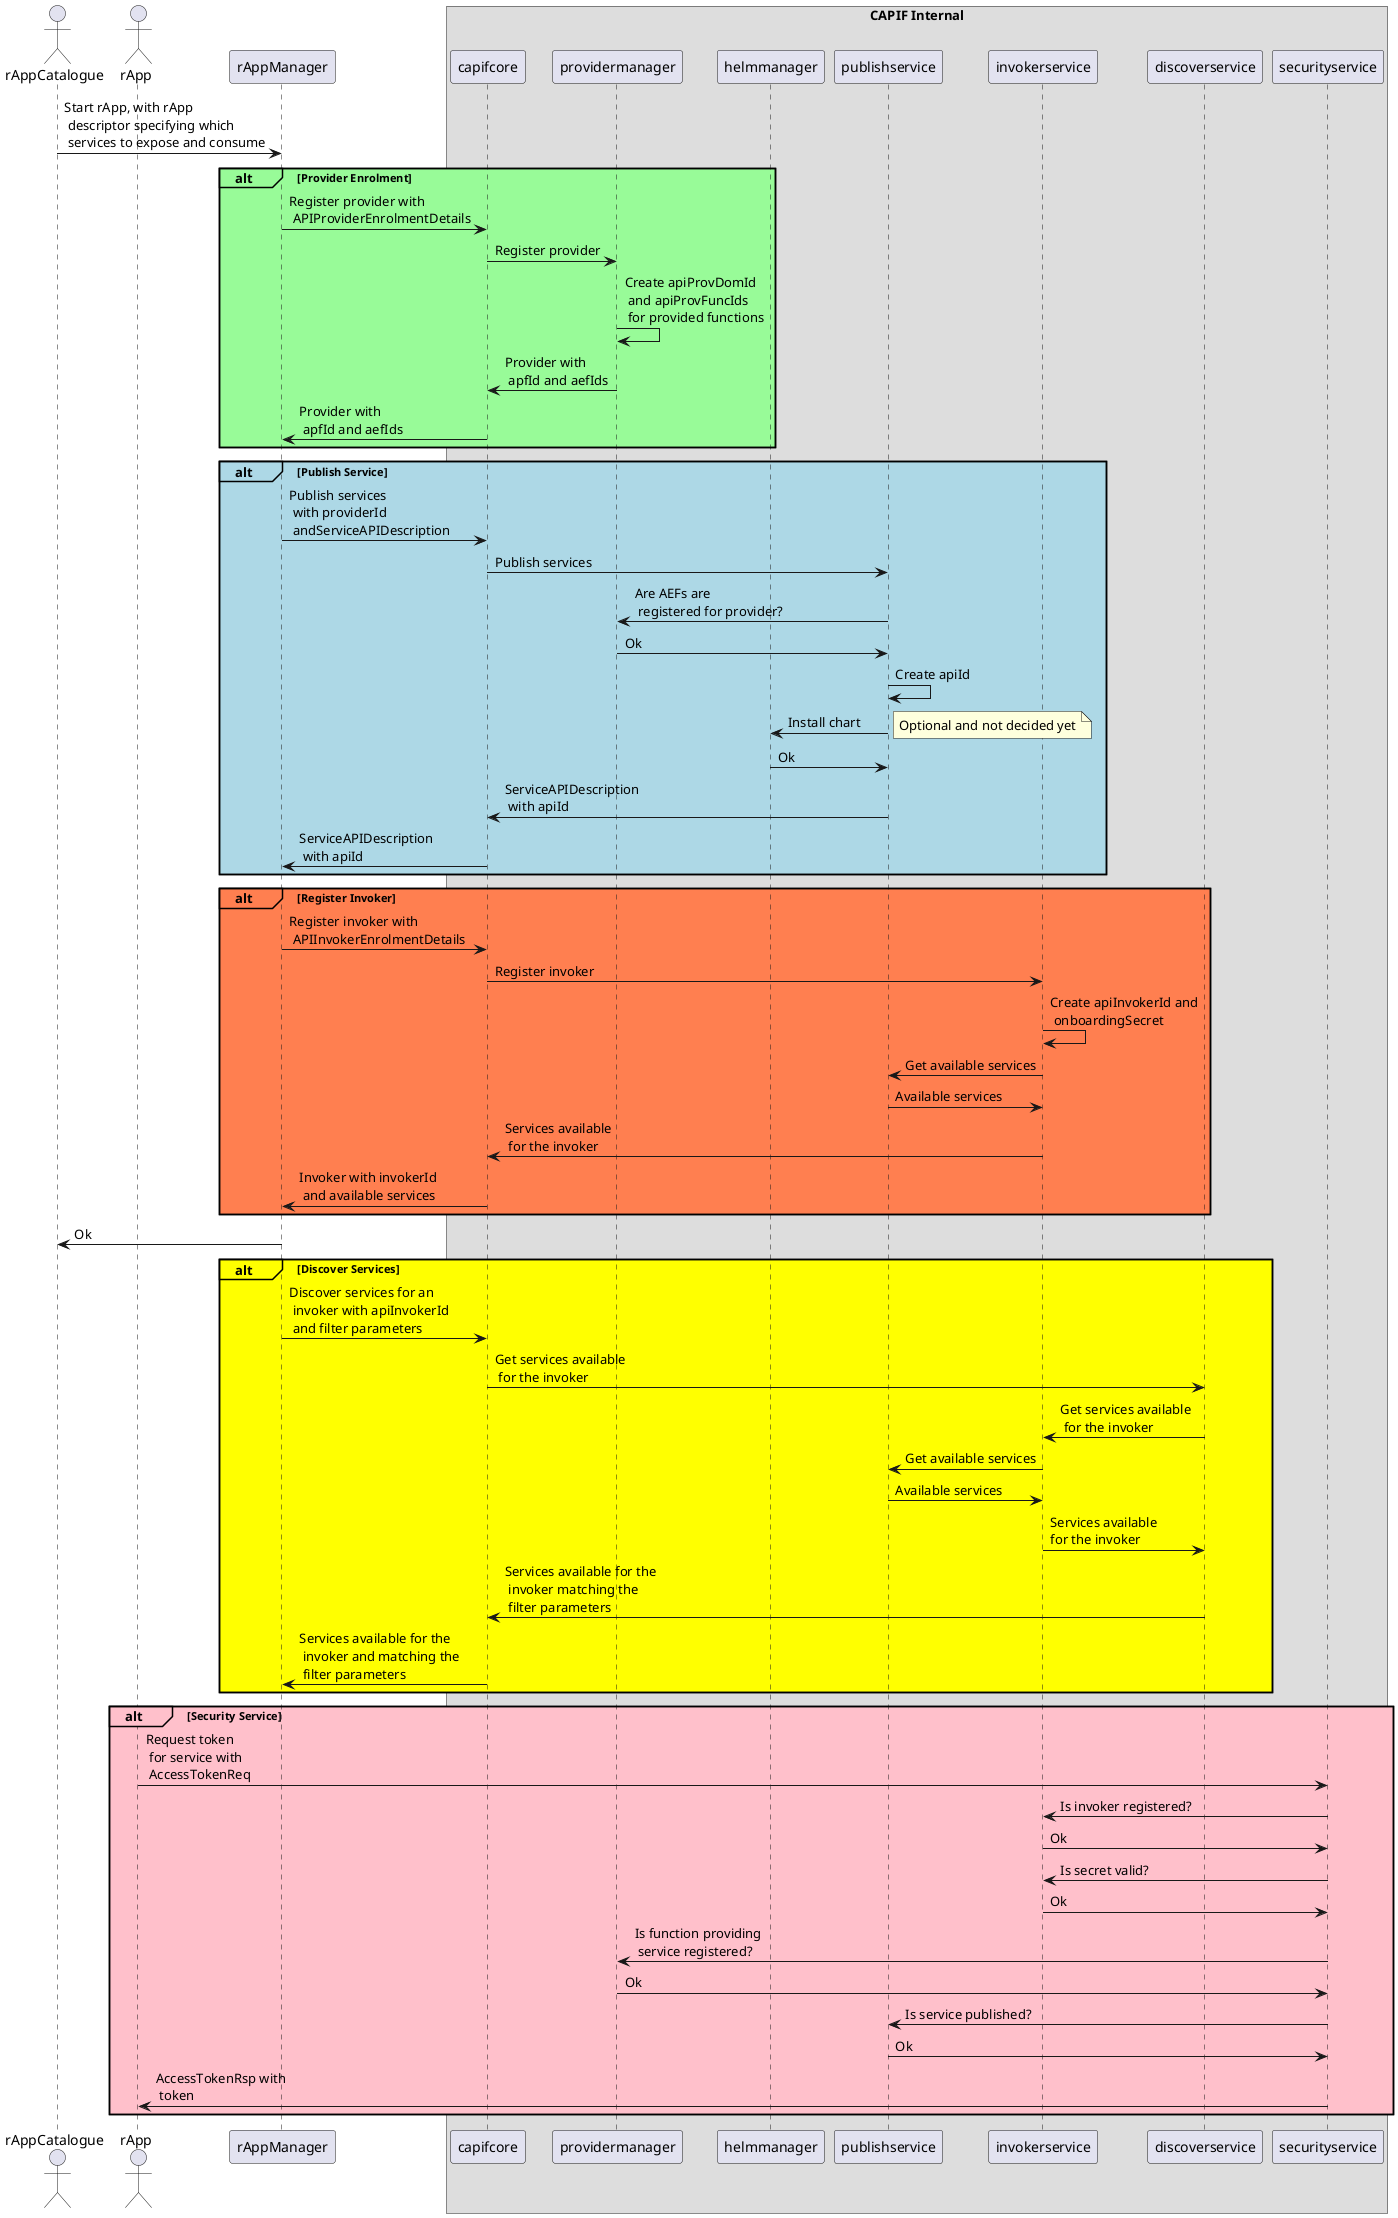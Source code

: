@startuml Register Provider
actor rAppCatalogue
actor rApp
participant rAppManager
box "CAPIF Internal"
participant capifcore
participant providermanager
participant helmmanager
participant publishservice
participant invokerservice
participant discoverservice
participant securityservice
end box

rAppCatalogue->rAppManager: Start rApp, with rApp\n descriptor specifying which\n services to expose and consume
alt#paleGreen #paleGreen Provider Enrolment
    rAppManager->capifcore: Register provider with\n APIProviderEnrolmentDetails
    capifcore->providermanager:Register provider
    providermanager->providermanager: Create apiProvDomId\n and apiProvFuncIds\n for provided functions
    providermanager->capifcore: Provider with\n apfId and aefIds
    capifcore->rAppManager: Provider with\n apfId and aefIds
end
alt#LightBlue #LightBlue Publish Service
    rAppManager->capifcore: Publish services\n with providerId\n andServiceAPIDescription
    capifcore->publishservice: Publish services
    publishservice->providermanager: Are AEFs are\n registered for provider?
    providermanager->publishservice: Ok
    publishservice->publishservice: Create apiId
    publishservice->helmmanager: Install chart
    note right: Optional and not decided yet
    helmmanager->publishservice: Ok
    publishservice->capifcore: ServiceAPIDescription\n with apiId
    capifcore->rAppManager: ServiceAPIDescription\n with apiId
end
alt#coral #coral Register Invoker
    rAppManager->capifcore: Register invoker with\n APIInvokerEnrolmentDetails
    capifcore->invokerservice: Register invoker
    invokerservice->invokerservice: Create apiInvokerId and\n onboardingSecret
    invokerservice->publishservice: Get available services
    publishservice->invokerservice: Available services
    invokerservice->capifcore: Services available\n for the invoker
    capifcore->rAppManager: Invoker with invokerId\n and available services
end
rAppManager->rAppCatalogue: Ok

alt#Yellow #Yellow Discover Services
    rAppManager->capifcore: Discover services for an\n invoker with apiInvokerId\n and filter parameters
    capifcore->discoverservice: Get services available\n for the invoker
    discoverservice->invokerservice: Get services available\n for the invoker
    invokerservice->publishservice: Get available services
    publishservice->invokerservice: Available services
    invokerservice->discoverservice: Services available \nfor the invoker
    discoverservice->capifcore: Services available for the\n invoker matching the\n filter parameters
    capifcore->rAppManager: Services available for the\n invoker and matching the\n filter parameters
end

alt#Pink #Pink Security Service
    rApp->securityservice: Request token\n for service with\n AccessTokenReq
    securityservice->invokerservice: Is invoker registered?
    invokerservice->securityservice: Ok
    securityservice->invokerservice: Is secret valid?
    invokerservice->securityservice: Ok
    securityservice->providermanager: Is function providing\n service registered?
    providermanager->securityservice: Ok
    securityservice->publishservice: Is service published?
    publishservice->securityservice: Ok
    securityservice->rApp: AccessTokenRsp with\n token
end
@enduml
